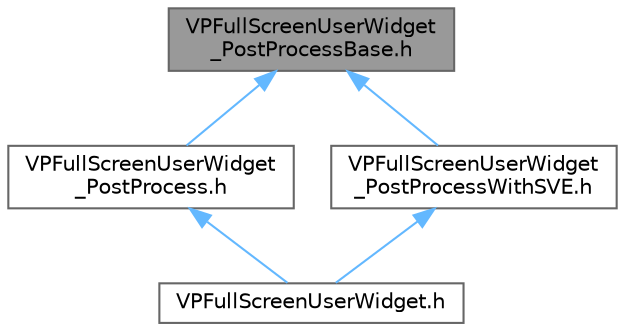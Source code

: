 digraph "VPFullScreenUserWidget_PostProcessBase.h"
{
 // INTERACTIVE_SVG=YES
 // LATEX_PDF_SIZE
  bgcolor="transparent";
  edge [fontname=Helvetica,fontsize=10,labelfontname=Helvetica,labelfontsize=10];
  node [fontname=Helvetica,fontsize=10,shape=box,height=0.2,width=0.4];
  Node1 [id="Node000001",label="VPFullScreenUserWidget\l_PostProcessBase.h",height=0.2,width=0.4,color="gray40", fillcolor="grey60", style="filled", fontcolor="black",tooltip=" "];
  Node1 -> Node2 [id="edge1_Node000001_Node000002",dir="back",color="steelblue1",style="solid",tooltip=" "];
  Node2 [id="Node000002",label="VPFullScreenUserWidget\l_PostProcess.h",height=0.2,width=0.4,color="grey40", fillcolor="white", style="filled",URL="$d2/d26/VPFullScreenUserWidget__PostProcess_8h.html",tooltip=" "];
  Node2 -> Node3 [id="edge2_Node000002_Node000003",dir="back",color="steelblue1",style="solid",tooltip=" "];
  Node3 [id="Node000003",label="VPFullScreenUserWidget.h",height=0.2,width=0.4,color="grey40", fillcolor="white", style="filled",URL="$d5/d53/VPFullScreenUserWidget_8h.html",tooltip=" "];
  Node1 -> Node4 [id="edge3_Node000001_Node000004",dir="back",color="steelblue1",style="solid",tooltip=" "];
  Node4 [id="Node000004",label="VPFullScreenUserWidget\l_PostProcessWithSVE.h",height=0.2,width=0.4,color="grey40", fillcolor="white", style="filled",URL="$d3/d04/VPFullScreenUserWidget__PostProcessWithSVE_8h.html",tooltip=" "];
  Node4 -> Node3 [id="edge4_Node000004_Node000003",dir="back",color="steelblue1",style="solid",tooltip=" "];
}
